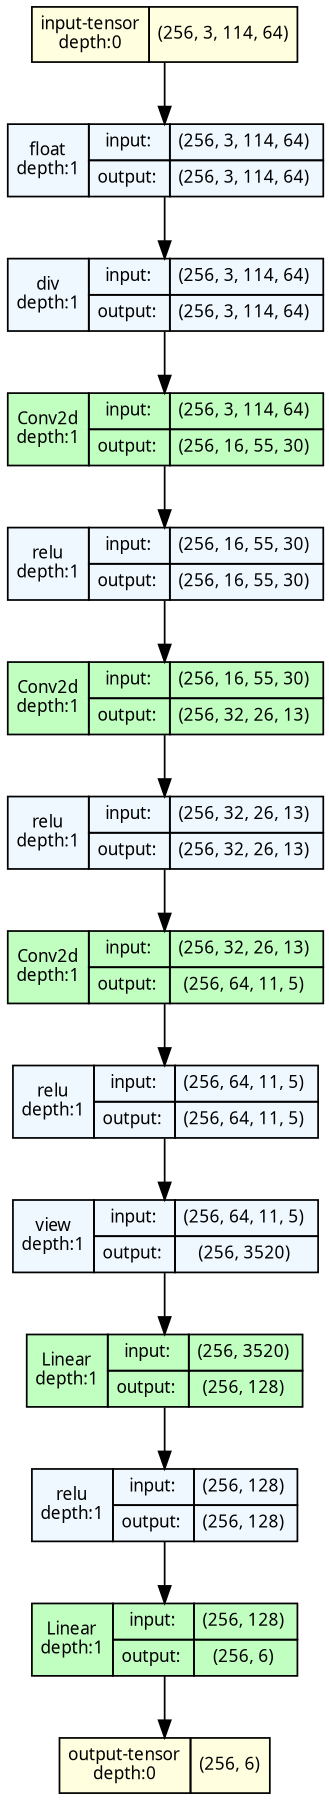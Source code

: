 strict digraph model {
	graph [ordering=in rankdir=TB size="12.0,12.0"]
	node [align=left fontname="Linux libertine" fontsize=10 height=0.2 margin=0 ranksep=0.1 shape=plaintext style=filled]
	edge [fontsize=10]
	0 [label=<
                    <TABLE BORDER="0" CELLBORDER="1"
                    CELLSPACING="0" CELLPADDING="4">
                        <TR><TD>input-tensor<BR/>depth:0</TD><TD>(256, 3, 114, 64)</TD></TR>
                    </TABLE>> fillcolor=lightyellow]
	1 [label=<
                    <TABLE BORDER="0" CELLBORDER="1"
                    CELLSPACING="0" CELLPADDING="4">
                    <TR>
                        <TD ROWSPAN="2">float<BR/>depth:1</TD>
                        <TD COLSPAN="2">input:</TD>
                        <TD COLSPAN="2">(256, 3, 114, 64) </TD>
                    </TR>
                    <TR>
                        <TD COLSPAN="2">output: </TD>
                        <TD COLSPAN="2">(256, 3, 114, 64) </TD>
                    </TR>
                    </TABLE>> fillcolor=aliceblue]
	2 [label=<
                    <TABLE BORDER="0" CELLBORDER="1"
                    CELLSPACING="0" CELLPADDING="4">
                    <TR>
                        <TD ROWSPAN="2">div<BR/>depth:1</TD>
                        <TD COLSPAN="2">input:</TD>
                        <TD COLSPAN="2">(256, 3, 114, 64) </TD>
                    </TR>
                    <TR>
                        <TD COLSPAN="2">output: </TD>
                        <TD COLSPAN="2">(256, 3, 114, 64) </TD>
                    </TR>
                    </TABLE>> fillcolor=aliceblue]
	3 [label=<
                    <TABLE BORDER="0" CELLBORDER="1"
                    CELLSPACING="0" CELLPADDING="4">
                    <TR>
                        <TD ROWSPAN="2">Conv2d<BR/>depth:1</TD>
                        <TD COLSPAN="2">input:</TD>
                        <TD COLSPAN="2">(256, 3, 114, 64) </TD>
                    </TR>
                    <TR>
                        <TD COLSPAN="2">output: </TD>
                        <TD COLSPAN="2">(256, 16, 55, 30) </TD>
                    </TR>
                    </TABLE>> fillcolor=darkseagreen1]
	4 [label=<
                    <TABLE BORDER="0" CELLBORDER="1"
                    CELLSPACING="0" CELLPADDING="4">
                    <TR>
                        <TD ROWSPAN="2">relu<BR/>depth:1</TD>
                        <TD COLSPAN="2">input:</TD>
                        <TD COLSPAN="2">(256, 16, 55, 30) </TD>
                    </TR>
                    <TR>
                        <TD COLSPAN="2">output: </TD>
                        <TD COLSPAN="2">(256, 16, 55, 30) </TD>
                    </TR>
                    </TABLE>> fillcolor=aliceblue]
	5 [label=<
                    <TABLE BORDER="0" CELLBORDER="1"
                    CELLSPACING="0" CELLPADDING="4">
                    <TR>
                        <TD ROWSPAN="2">Conv2d<BR/>depth:1</TD>
                        <TD COLSPAN="2">input:</TD>
                        <TD COLSPAN="2">(256, 16, 55, 30) </TD>
                    </TR>
                    <TR>
                        <TD COLSPAN="2">output: </TD>
                        <TD COLSPAN="2">(256, 32, 26, 13) </TD>
                    </TR>
                    </TABLE>> fillcolor=darkseagreen1]
	6 [label=<
                    <TABLE BORDER="0" CELLBORDER="1"
                    CELLSPACING="0" CELLPADDING="4">
                    <TR>
                        <TD ROWSPAN="2">relu<BR/>depth:1</TD>
                        <TD COLSPAN="2">input:</TD>
                        <TD COLSPAN="2">(256, 32, 26, 13) </TD>
                    </TR>
                    <TR>
                        <TD COLSPAN="2">output: </TD>
                        <TD COLSPAN="2">(256, 32, 26, 13) </TD>
                    </TR>
                    </TABLE>> fillcolor=aliceblue]
	7 [label=<
                    <TABLE BORDER="0" CELLBORDER="1"
                    CELLSPACING="0" CELLPADDING="4">
                    <TR>
                        <TD ROWSPAN="2">Conv2d<BR/>depth:1</TD>
                        <TD COLSPAN="2">input:</TD>
                        <TD COLSPAN="2">(256, 32, 26, 13) </TD>
                    </TR>
                    <TR>
                        <TD COLSPAN="2">output: </TD>
                        <TD COLSPAN="2">(256, 64, 11, 5) </TD>
                    </TR>
                    </TABLE>> fillcolor=darkseagreen1]
	8 [label=<
                    <TABLE BORDER="0" CELLBORDER="1"
                    CELLSPACING="0" CELLPADDING="4">
                    <TR>
                        <TD ROWSPAN="2">relu<BR/>depth:1</TD>
                        <TD COLSPAN="2">input:</TD>
                        <TD COLSPAN="2">(256, 64, 11, 5) </TD>
                    </TR>
                    <TR>
                        <TD COLSPAN="2">output: </TD>
                        <TD COLSPAN="2">(256, 64, 11, 5) </TD>
                    </TR>
                    </TABLE>> fillcolor=aliceblue]
	9 [label=<
                    <TABLE BORDER="0" CELLBORDER="1"
                    CELLSPACING="0" CELLPADDING="4">
                    <TR>
                        <TD ROWSPAN="2">view<BR/>depth:1</TD>
                        <TD COLSPAN="2">input:</TD>
                        <TD COLSPAN="2">(256, 64, 11, 5) </TD>
                    </TR>
                    <TR>
                        <TD COLSPAN="2">output: </TD>
                        <TD COLSPAN="2">(256, 3520) </TD>
                    </TR>
                    </TABLE>> fillcolor=aliceblue]
	10 [label=<
                    <TABLE BORDER="0" CELLBORDER="1"
                    CELLSPACING="0" CELLPADDING="4">
                    <TR>
                        <TD ROWSPAN="2">Linear<BR/>depth:1</TD>
                        <TD COLSPAN="2">input:</TD>
                        <TD COLSPAN="2">(256, 3520) </TD>
                    </TR>
                    <TR>
                        <TD COLSPAN="2">output: </TD>
                        <TD COLSPAN="2">(256, 128) </TD>
                    </TR>
                    </TABLE>> fillcolor=darkseagreen1]
	11 [label=<
                    <TABLE BORDER="0" CELLBORDER="1"
                    CELLSPACING="0" CELLPADDING="4">
                    <TR>
                        <TD ROWSPAN="2">relu<BR/>depth:1</TD>
                        <TD COLSPAN="2">input:</TD>
                        <TD COLSPAN="2">(256, 128) </TD>
                    </TR>
                    <TR>
                        <TD COLSPAN="2">output: </TD>
                        <TD COLSPAN="2">(256, 128) </TD>
                    </TR>
                    </TABLE>> fillcolor=aliceblue]
	12 [label=<
                    <TABLE BORDER="0" CELLBORDER="1"
                    CELLSPACING="0" CELLPADDING="4">
                    <TR>
                        <TD ROWSPAN="2">Linear<BR/>depth:1</TD>
                        <TD COLSPAN="2">input:</TD>
                        <TD COLSPAN="2">(256, 128) </TD>
                    </TR>
                    <TR>
                        <TD COLSPAN="2">output: </TD>
                        <TD COLSPAN="2">(256, 6) </TD>
                    </TR>
                    </TABLE>> fillcolor=darkseagreen1]
	13 [label=<
                    <TABLE BORDER="0" CELLBORDER="1"
                    CELLSPACING="0" CELLPADDING="4">
                        <TR><TD>output-tensor<BR/>depth:0</TD><TD>(256, 6)</TD></TR>
                    </TABLE>> fillcolor=lightyellow]
	0 -> 1
	1 -> 2
	2 -> 3
	3 -> 4
	4 -> 5
	5 -> 6
	6 -> 7
	7 -> 8
	8 -> 9
	9 -> 10
	10 -> 11
	11 -> 12
	12 -> 13
}
